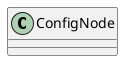 /'
 ' UML include file for Dcs.ConfigNode class.
 '/

@startuml

class ConfigNode {
!ifdef SHOW_CONTENT
    -- signals --
    +void property_edited (string property)
    -- properties --
    ~ConfigNode parent
    -- methods --
    +ConfigNode (string obj_type, ConfigFormat format)
    +ConfigNode.from_xml (Xml.Node* node)
    +ConfigNode.from_json (Json.Node node)
    .. get/set ..
    +ConfigNode get_parent ()
    +string get_obj_type ()
!endif
}

@enduml
